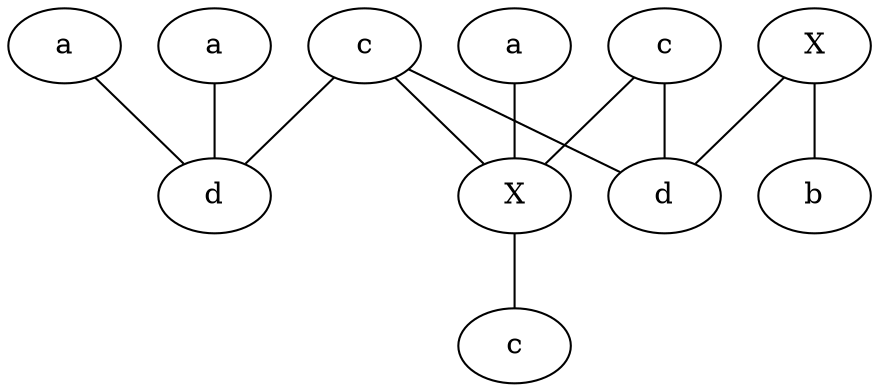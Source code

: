 graph Sergio4 {
	3 [label=a]
	4 [label=a]
	5 [label=c]
	6 [label=d]
	1 [label=c]
	7 [label=a]
	2 [label=X]
	8 [label=b]
	9 [label=d]
	10 [label=X]
	3 -- 6
	4 -- 6
	5 -- 6
	2 -- 8
	2 -- 9
	5 -- 9
	1 -- 9
	1 -- 10
	7 -- 10
	5 -- 10
	0 [label=c]
	10 -- 0
}
